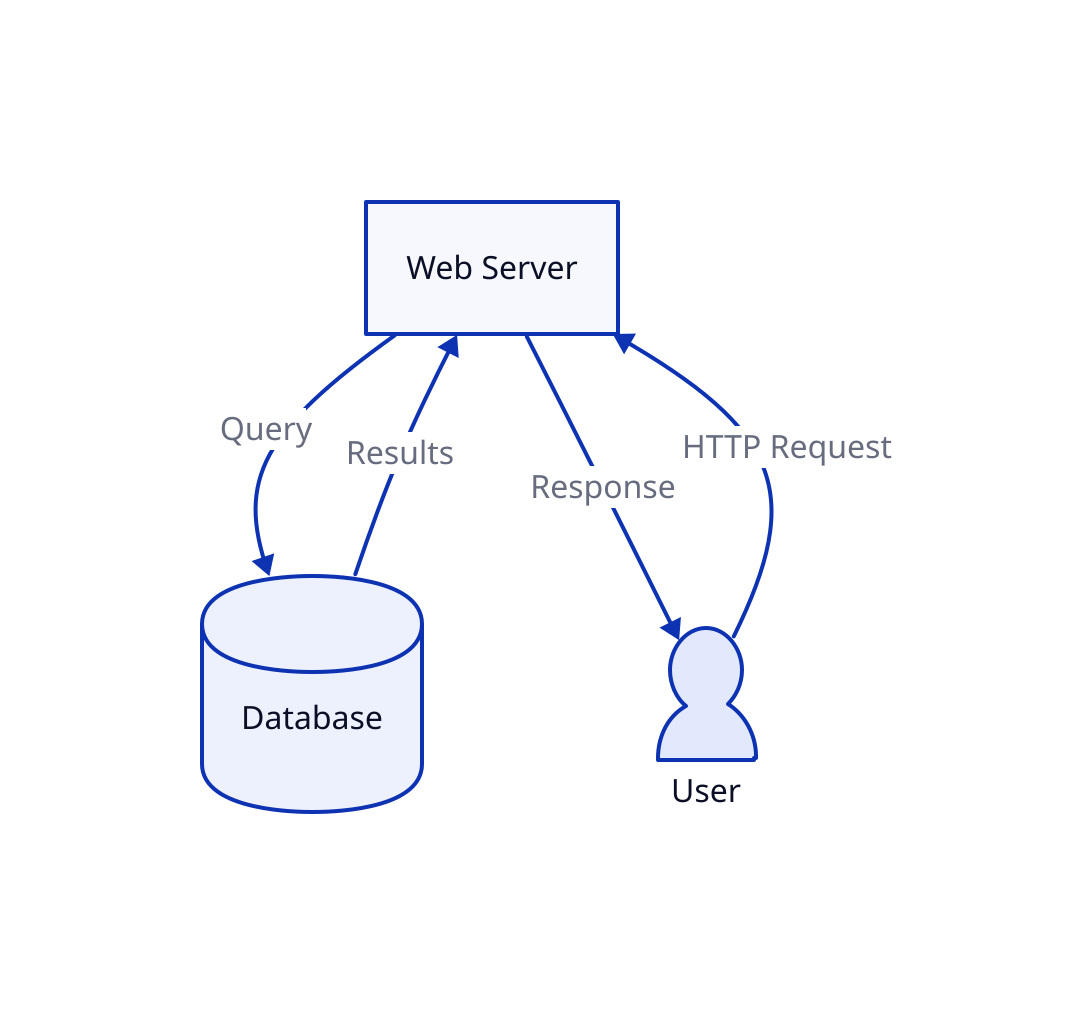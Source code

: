 server: {
  shape: rectangle
  label: "Web Server"
}

database: {
  shape: cylinder
  label: "Database"
}

user: {
  shape: person
  label: "User"
}

user -> server: "HTTP Request"
server -> database: "Query"
database -> server: "Results"
server -> user: "Response" 